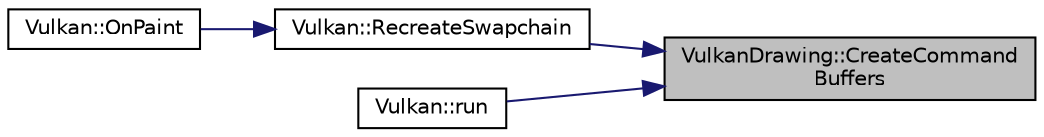 digraph "VulkanDrawing::CreateCommandBuffers"
{
 // LATEX_PDF_SIZE
  edge [fontname="Helvetica",fontsize="10",labelfontname="Helvetica",labelfontsize="10"];
  node [fontname="Helvetica",fontsize="10",shape=record];
  rankdir="RL";
  Node1 [label="VulkanDrawing::CreateCommand\lBuffers",height=0.2,width=0.4,color="black", fillcolor="grey75", style="filled", fontcolor="black",tooltip=" "];
  Node1 -> Node2 [dir="back",color="midnightblue",fontsize="10",style="solid"];
  Node2 [label="Vulkan::RecreateSwapchain",height=0.2,width=0.4,color="black", fillcolor="white", style="filled",URL="$class_vulkan.html#a1e6aff6138f0fb7caf57ee08899a80ae",tooltip=" "];
  Node2 -> Node3 [dir="back",color="midnightblue",fontsize="10",style="solid"];
  Node3 [label="Vulkan::OnPaint",height=0.2,width=0.4,color="black", fillcolor="white", style="filled",URL="$class_vulkan.html#a8419ba17f9b9d068cf3b07e5c71349f9",tooltip=" "];
  Node1 -> Node4 [dir="back",color="midnightblue",fontsize="10",style="solid"];
  Node4 [label="Vulkan::run",height=0.2,width=0.4,color="black", fillcolor="white", style="filled",URL="$class_vulkan.html#a907b374b775bdfef3a85993ba8d75115",tooltip=" "];
}
